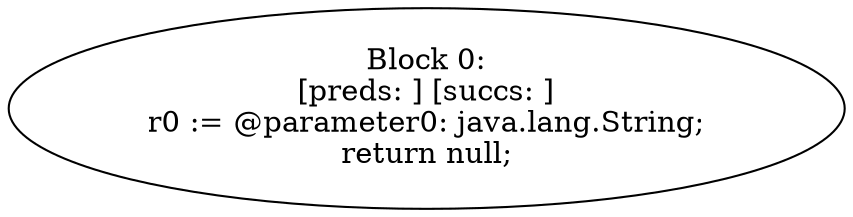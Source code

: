 digraph "unitGraph" {
    "Block 0:
[preds: ] [succs: ]
r0 := @parameter0: java.lang.String;
return null;
"
}

